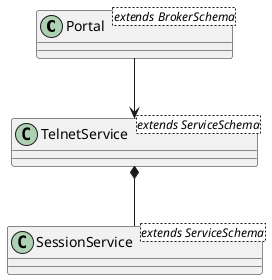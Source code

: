 @startuml
class Portal<extends BrokerSchema>
class TelnetService<extends ServiceSchema>
class SessionService<extends ServiceSchema>

Portal --> TelnetService
TelnetService *-- SessionService

@enduml
